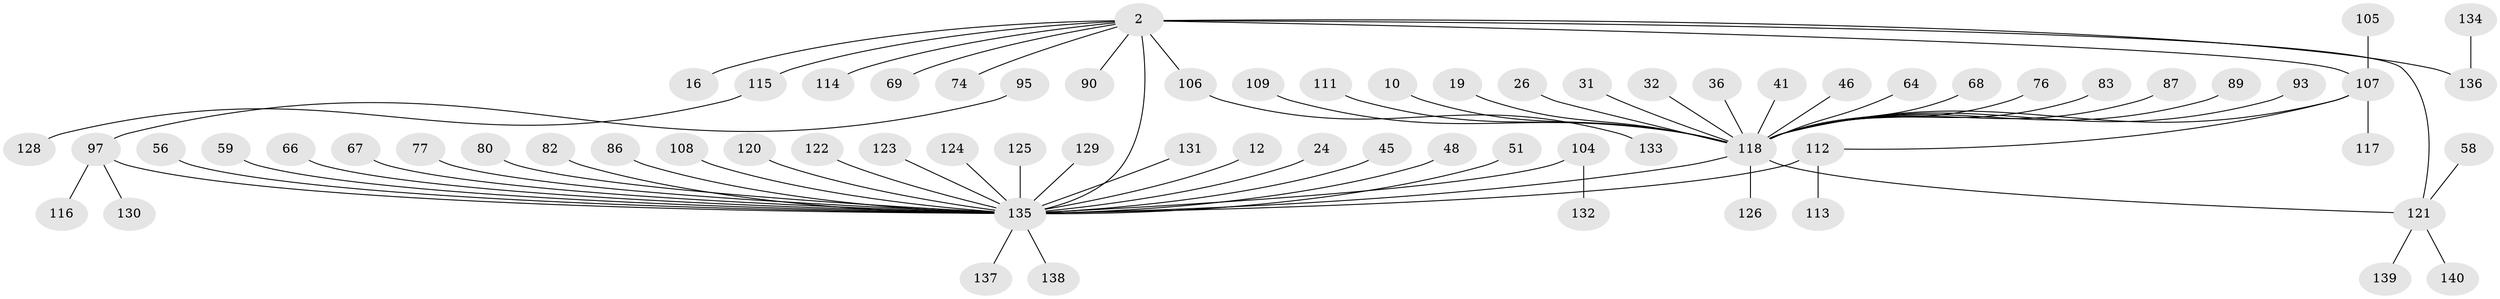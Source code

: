 // original degree distribution, {5: 0.02142857142857143, 15: 0.007142857142857143, 21: 0.007142857142857143, 4: 0.03571428571428571, 9: 0.02142857142857143, 2: 0.24285714285714285, 1: 0.5357142857142857, 11: 0.007142857142857143, 8: 0.007142857142857143, 6: 0.014285714285714285, 3: 0.1}
// Generated by graph-tools (version 1.1) at 2025/47/03/09/25 04:47:37]
// undirected, 70 vertices, 72 edges
graph export_dot {
graph [start="1"]
  node [color=gray90,style=filled];
  2;
  10;
  12;
  16;
  19;
  24;
  26;
  31;
  32;
  36;
  41;
  45;
  46;
  48;
  51;
  56;
  58;
  59;
  64;
  66 [super="+7"];
  67 [super="+54+61"];
  68;
  69;
  74;
  76;
  77 [super="+27"];
  80;
  82 [super="+79"];
  83;
  86;
  87;
  89;
  90 [super="+72"];
  93;
  95;
  97 [super="+33+15+75"];
  104;
  105;
  106 [super="+101"];
  107 [super="+98"];
  108;
  109;
  111;
  112 [super="+103"];
  113;
  114 [super="+92"];
  115 [super="+5+39+44+78"];
  116;
  117;
  118 [super="+94+22"];
  120;
  121 [super="+53+96"];
  122;
  123;
  124;
  125 [super="+49"];
  126;
  128;
  129;
  130;
  131;
  132;
  133;
  134;
  135 [super="+88+85+84+127+73"];
  136 [super="+47"];
  137;
  138 [super="+37"];
  139;
  140;
  2 -- 16;
  2 -- 69;
  2 -- 74;
  2 -- 136;
  2 -- 115;
  2 -- 135 [weight=3];
  2 -- 107 [weight=2];
  2 -- 121 [weight=2];
  2 -- 90;
  2 -- 114;
  2 -- 106;
  10 -- 118;
  12 -- 135;
  19 -- 118;
  24 -- 135;
  26 -- 118;
  31 -- 118;
  32 -- 118;
  36 -- 118;
  41 -- 118;
  45 -- 135;
  46 -- 118;
  48 -- 135;
  51 -- 135;
  56 -- 135;
  58 -- 121;
  59 -- 135;
  64 -- 118;
  66 -- 135;
  67 -- 135;
  68 -- 118;
  76 -- 118;
  77 -- 135;
  80 -- 135;
  82 -- 135;
  83 -- 118;
  86 -- 135;
  87 -- 118;
  89 -- 118;
  93 -- 118;
  95 -- 97;
  97 -- 130;
  97 -- 116;
  97 -- 135 [weight=4];
  104 -- 132;
  104 -- 135;
  105 -- 107;
  106 -- 133;
  107 -- 112;
  107 -- 117;
  107 -- 118 [weight=3];
  108 -- 135;
  109 -- 118;
  111 -- 118;
  112 -- 113;
  112 -- 135 [weight=2];
  115 -- 128;
  118 -- 135 [weight=4];
  118 -- 121;
  118 -- 126;
  120 -- 135;
  121 -- 139;
  121 -- 140;
  122 -- 135;
  123 -- 135;
  124 -- 135;
  125 -- 135;
  129 -- 135;
  131 -- 135;
  134 -- 136;
  135 -- 137;
  135 -- 138;
}
